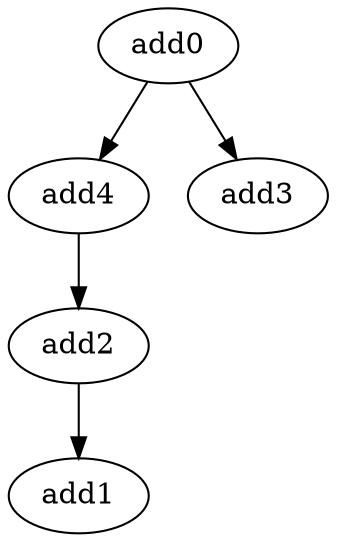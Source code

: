 strict digraph  {
add1 [opcode=add];
add4 [opcode=add];
add2 [opcode=add];
add0 [opcode=add];
add3 [opcode=add];
add4 -> add2;
add2 -> add1;
add0 -> add4;
add0 -> add3;
}
